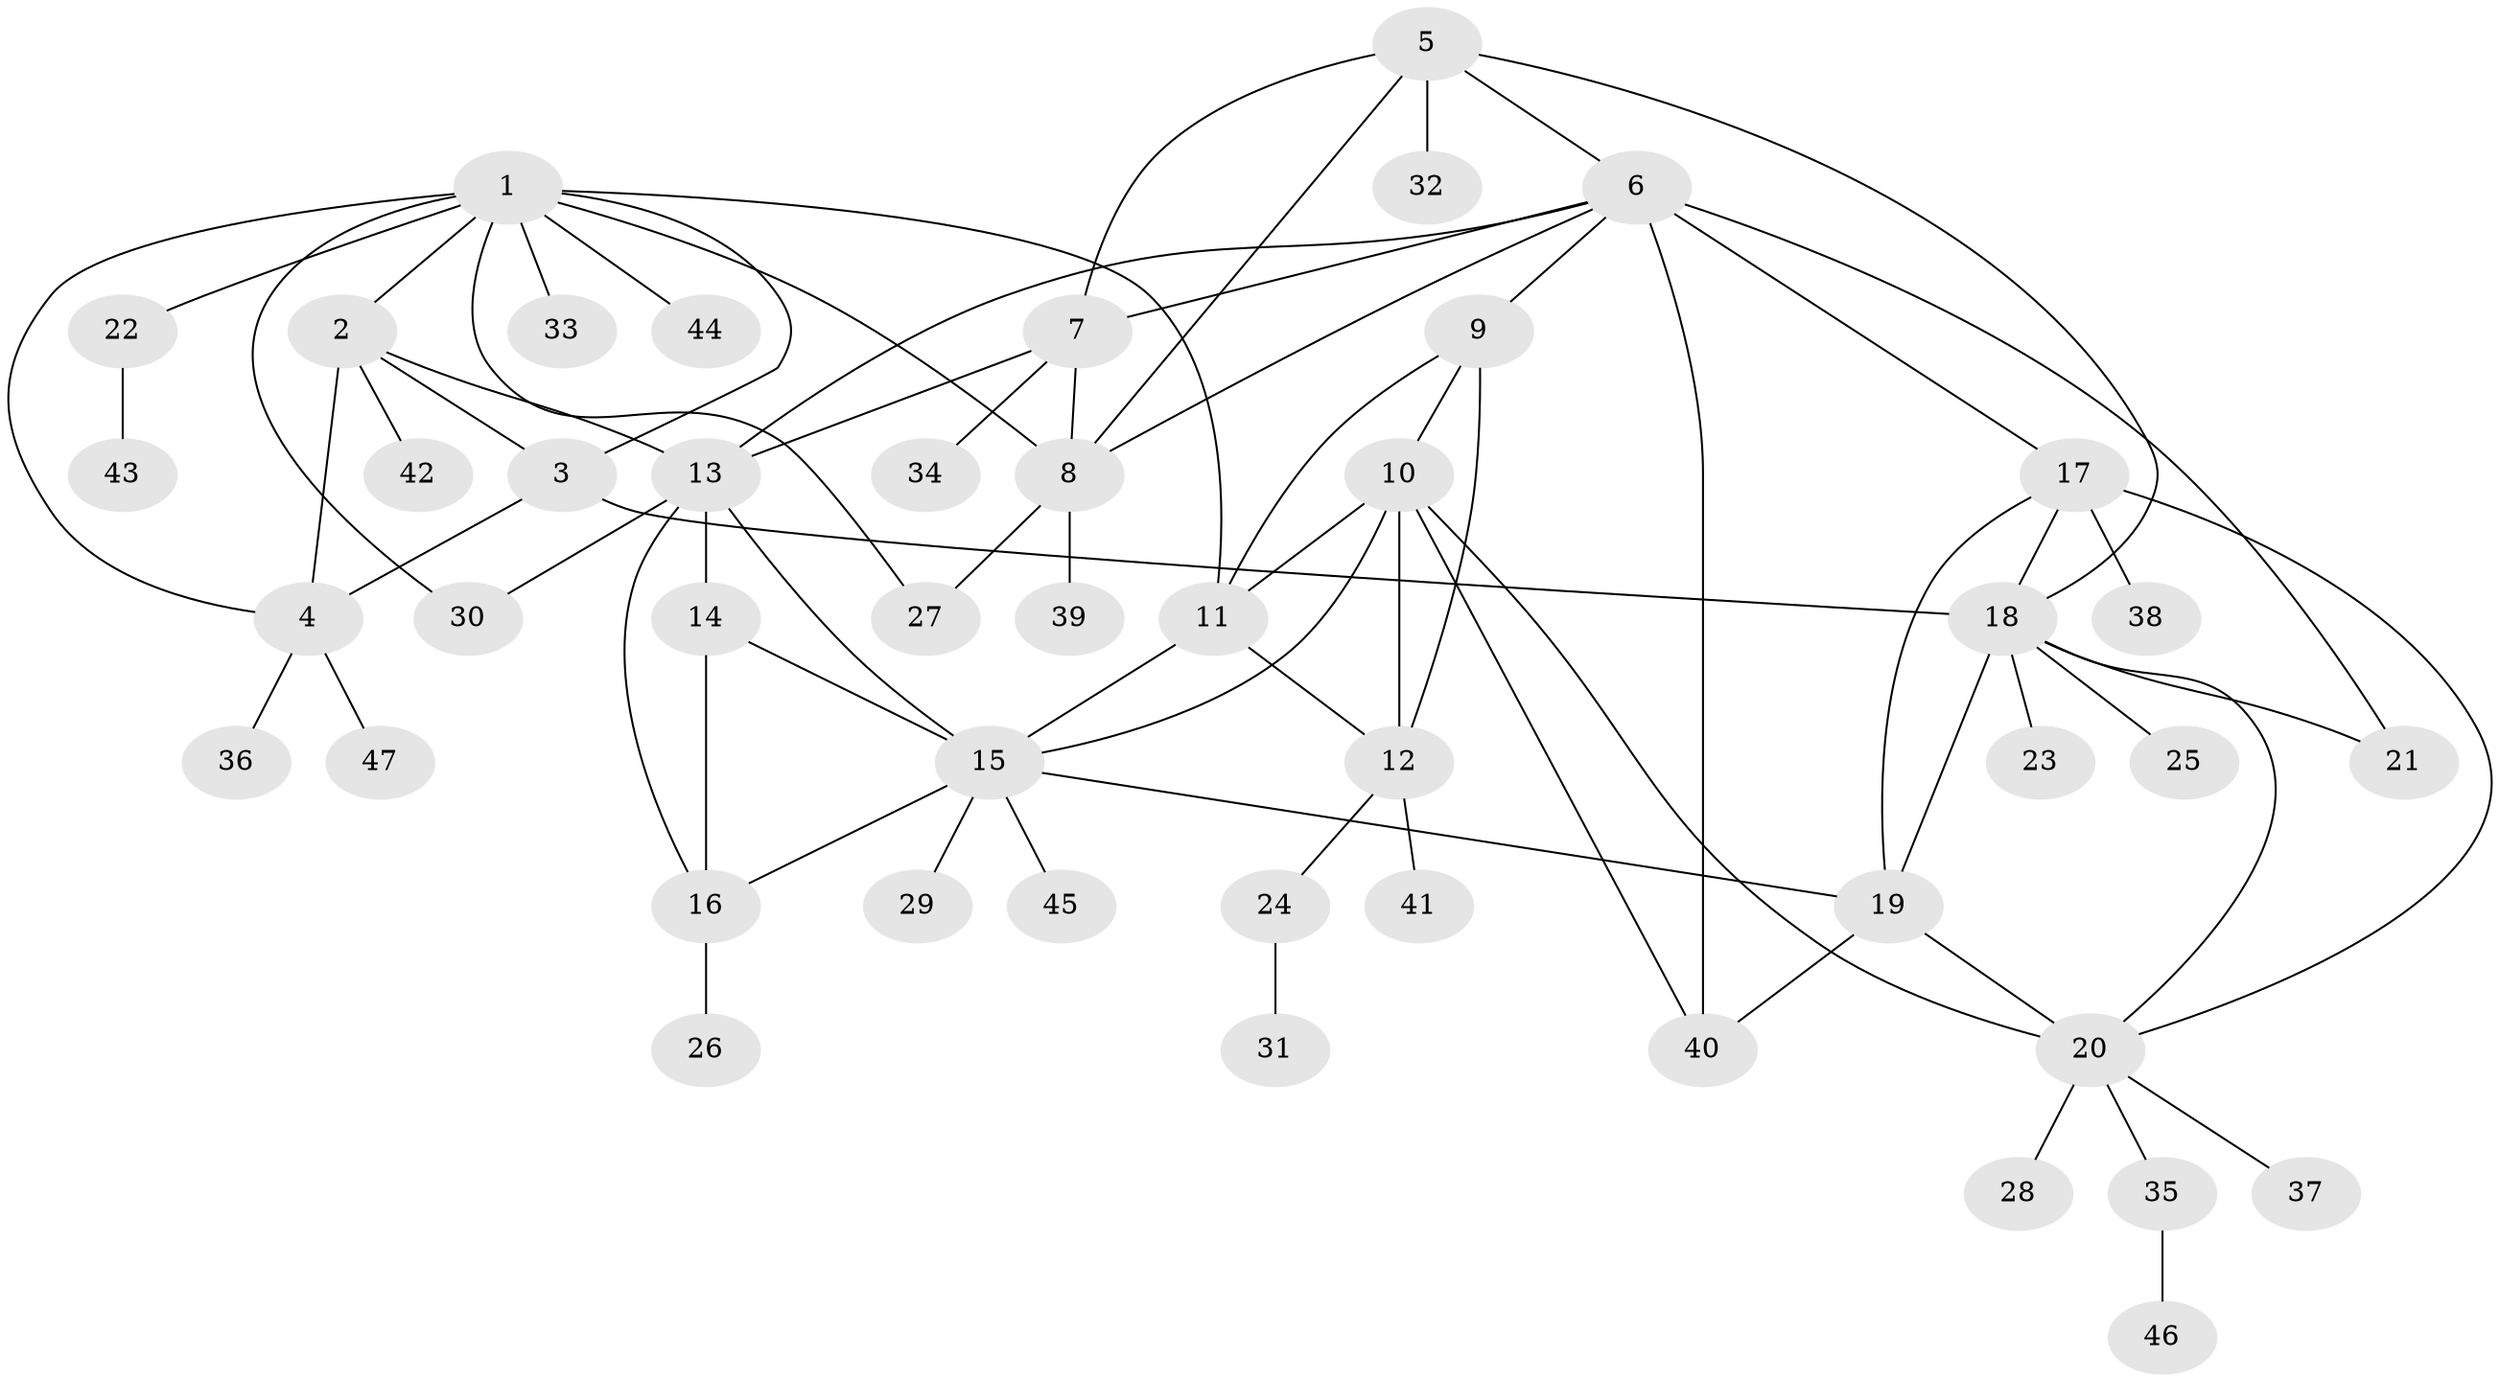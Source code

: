 // original degree distribution, {11: 0.03225806451612903, 6: 0.06451612903225806, 5: 0.021505376344086023, 7: 0.03225806451612903, 4: 0.03225806451612903, 8: 0.010752688172043012, 9: 0.03225806451612903, 1: 0.5806451612903226, 3: 0.053763440860215055, 2: 0.13978494623655913}
// Generated by graph-tools (version 1.1) at 2025/37/03/09/25 02:37:14]
// undirected, 47 vertices, 75 edges
graph export_dot {
graph [start="1"]
  node [color=gray90,style=filled];
  1;
  2;
  3;
  4;
  5;
  6;
  7;
  8;
  9;
  10;
  11;
  12;
  13;
  14;
  15;
  16;
  17;
  18;
  19;
  20;
  21;
  22;
  23;
  24;
  25;
  26;
  27;
  28;
  29;
  30;
  31;
  32;
  33;
  34;
  35;
  36;
  37;
  38;
  39;
  40;
  41;
  42;
  43;
  44;
  45;
  46;
  47;
  1 -- 2 [weight=1.0];
  1 -- 3 [weight=1.0];
  1 -- 4 [weight=1.0];
  1 -- 8 [weight=1.0];
  1 -- 11 [weight=1.0];
  1 -- 22 [weight=1.0];
  1 -- 27 [weight=1.0];
  1 -- 30 [weight=1.0];
  1 -- 33 [weight=1.0];
  1 -- 44 [weight=1.0];
  2 -- 3 [weight=1.0];
  2 -- 4 [weight=1.0];
  2 -- 13 [weight=1.0];
  2 -- 42 [weight=1.0];
  3 -- 4 [weight=1.0];
  3 -- 18 [weight=1.0];
  4 -- 36 [weight=1.0];
  4 -- 47 [weight=1.0];
  5 -- 6 [weight=1.0];
  5 -- 7 [weight=1.0];
  5 -- 8 [weight=1.0];
  5 -- 18 [weight=1.0];
  5 -- 32 [weight=1.0];
  6 -- 7 [weight=1.0];
  6 -- 8 [weight=1.0];
  6 -- 9 [weight=1.0];
  6 -- 13 [weight=1.0];
  6 -- 17 [weight=1.0];
  6 -- 21 [weight=1.0];
  6 -- 40 [weight=3.0];
  7 -- 8 [weight=1.0];
  7 -- 13 [weight=1.0];
  7 -- 34 [weight=2.0];
  8 -- 27 [weight=5.0];
  8 -- 39 [weight=1.0];
  9 -- 10 [weight=1.0];
  9 -- 11 [weight=1.0];
  9 -- 12 [weight=1.0];
  10 -- 11 [weight=1.0];
  10 -- 12 [weight=3.0];
  10 -- 15 [weight=1.0];
  10 -- 20 [weight=1.0];
  10 -- 40 [weight=1.0];
  11 -- 12 [weight=1.0];
  11 -- 15 [weight=1.0];
  12 -- 24 [weight=1.0];
  12 -- 41 [weight=1.0];
  13 -- 14 [weight=4.0];
  13 -- 15 [weight=1.0];
  13 -- 16 [weight=1.0];
  13 -- 30 [weight=1.0];
  14 -- 15 [weight=1.0];
  14 -- 16 [weight=1.0];
  15 -- 16 [weight=1.0];
  15 -- 19 [weight=1.0];
  15 -- 29 [weight=1.0];
  15 -- 45 [weight=1.0];
  16 -- 26 [weight=3.0];
  17 -- 18 [weight=1.0];
  17 -- 19 [weight=1.0];
  17 -- 20 [weight=1.0];
  17 -- 38 [weight=2.0];
  18 -- 19 [weight=1.0];
  18 -- 20 [weight=1.0];
  18 -- 21 [weight=1.0];
  18 -- 23 [weight=1.0];
  18 -- 25 [weight=1.0];
  19 -- 20 [weight=1.0];
  19 -- 40 [weight=1.0];
  20 -- 28 [weight=2.0];
  20 -- 35 [weight=1.0];
  20 -- 37 [weight=1.0];
  22 -- 43 [weight=2.0];
  24 -- 31 [weight=1.0];
  35 -- 46 [weight=1.0];
}

